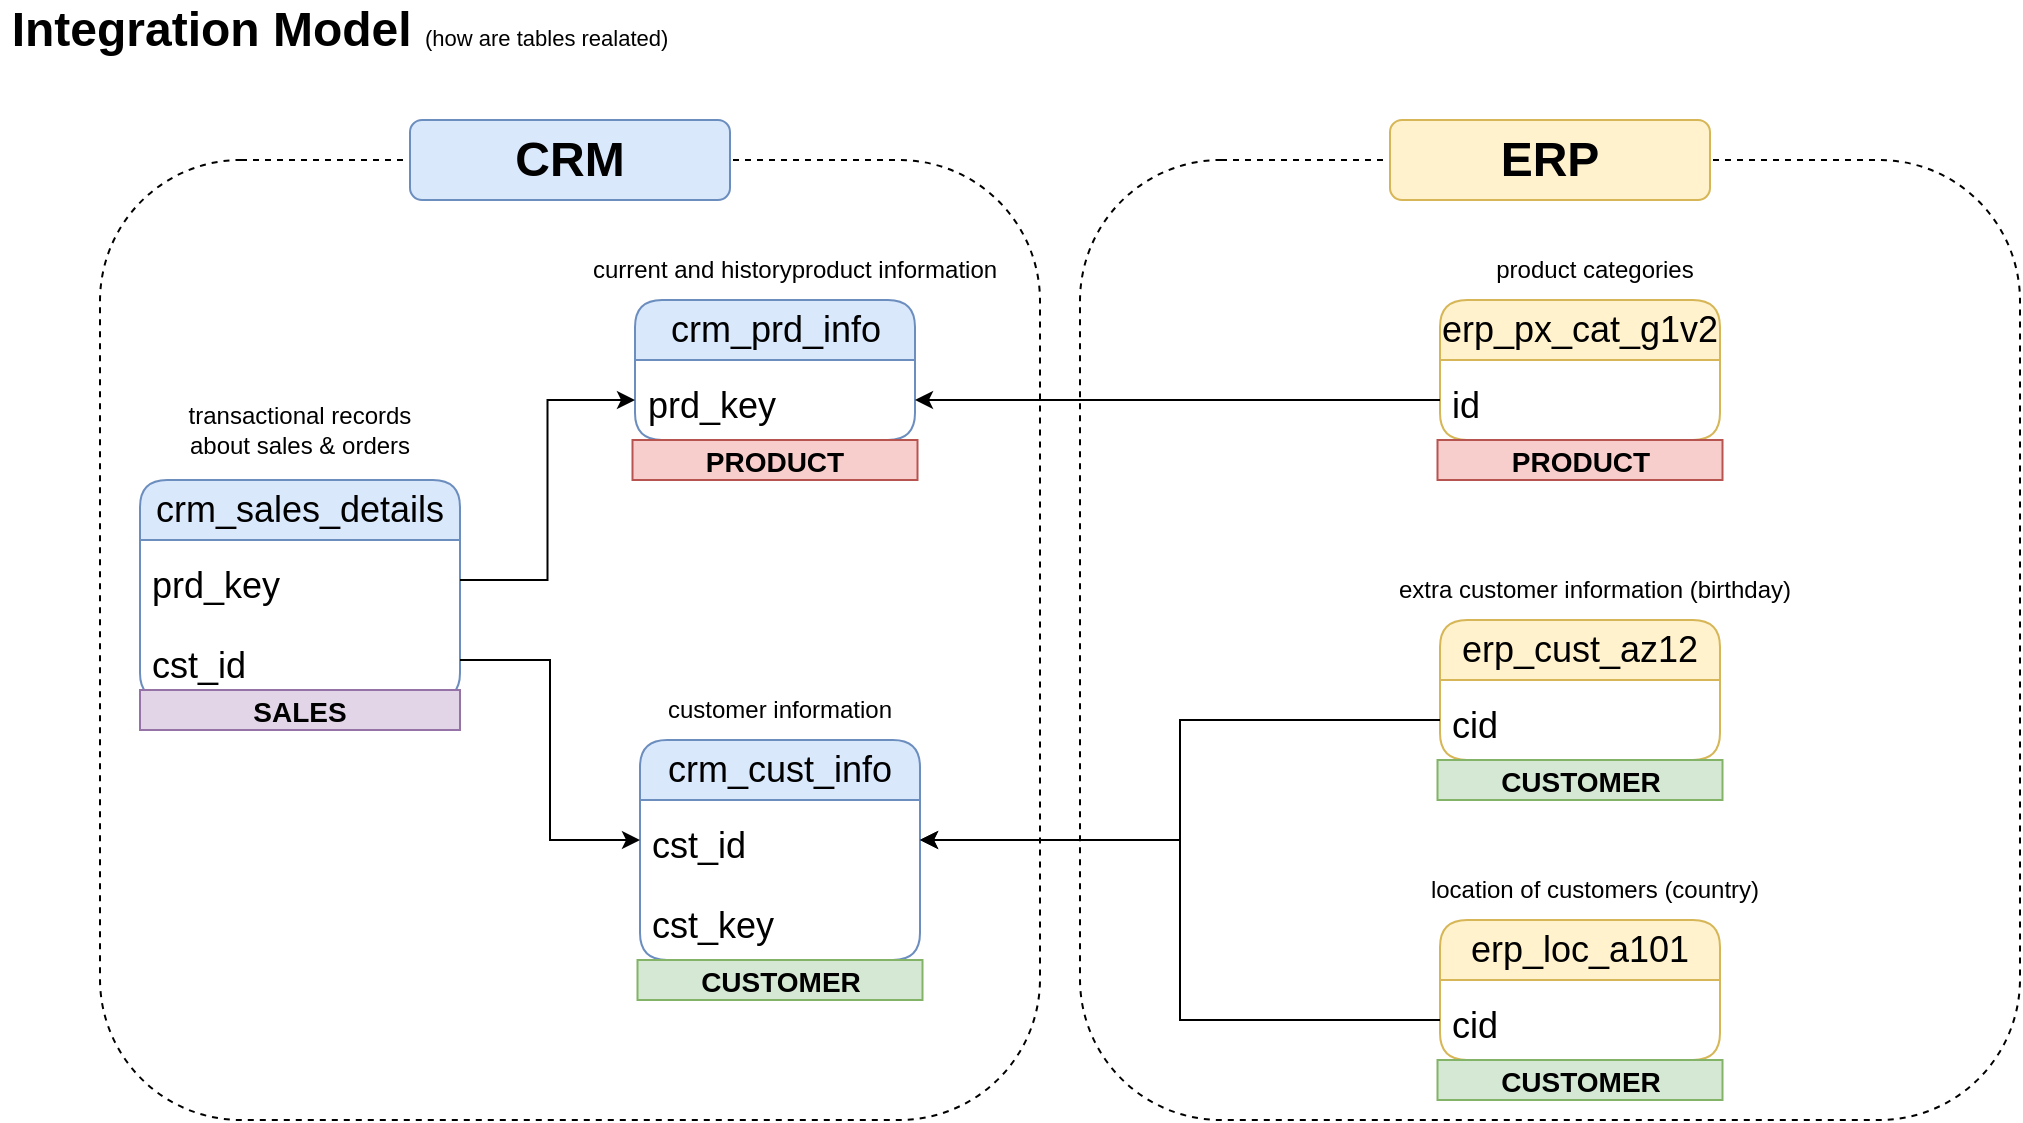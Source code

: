 <mxfile version="26.2.14">
  <diagram name="Page-1" id="3CnufUl57uXqt9nDObKo">
    <mxGraphModel dx="383" dy="434" grid="1" gridSize="10" guides="1" tooltips="1" connect="1" arrows="1" fold="1" page="1" pageScale="1" pageWidth="1100" pageHeight="1700" math="0" shadow="0">
      <root>
        <mxCell id="0" />
        <mxCell id="1" parent="0" />
        <mxCell id="c3Ul1mBjtkXN1Z7d1IV9-1" value="&lt;font style=&quot;&quot;&gt;&lt;b style=&quot;font-size: 24px;&quot;&gt;Integration Model &lt;/b&gt;&lt;font style=&quot;font-size: 11px;&quot;&gt;(how are tables realated)&lt;/font&gt;&lt;/font&gt;" style="text;html=1;align=center;verticalAlign=middle;whiteSpace=wrap;rounded=0;" parent="1" vertex="1">
          <mxGeometry x="10" y="40" width="340" height="30" as="geometry" />
        </mxCell>
        <mxCell id="c3Ul1mBjtkXN1Z7d1IV9-2" value="&lt;font style=&quot;font-size: 18px;&quot;&gt;crm_cust_info&lt;/font&gt;" style="swimlane;fontStyle=0;childLayout=stackLayout;horizontal=1;startSize=30;horizontalStack=0;resizeParent=1;resizeParentMax=0;resizeLast=0;collapsible=1;marginBottom=0;whiteSpace=wrap;html=1;rounded=1;fillColor=#dae8fc;strokeColor=#6c8ebf;" parent="1" vertex="1">
          <mxGeometry x="330" y="410" width="140" height="110" as="geometry" />
        </mxCell>
        <mxCell id="c3Ul1mBjtkXN1Z7d1IV9-3" value="&lt;font style=&quot;font-size: 18px;&quot;&gt;cst_id&lt;/font&gt;" style="text;strokeColor=none;fillColor=none;align=left;verticalAlign=middle;spacingLeft=4;spacingRight=4;overflow=hidden;points=[[0,0.5],[1,0.5]];portConstraint=eastwest;rotatable=0;whiteSpace=wrap;html=1;fontSize=26;" parent="c3Ul1mBjtkXN1Z7d1IV9-2" vertex="1">
          <mxGeometry y="30" width="140" height="40" as="geometry" />
        </mxCell>
        <mxCell id="c3Ul1mBjtkXN1Z7d1IV9-16" value="&lt;font style=&quot;font-size: 18px;&quot;&gt;cst_key&lt;/font&gt;" style="text;strokeColor=none;fillColor=none;align=left;verticalAlign=middle;spacingLeft=4;spacingRight=4;overflow=hidden;points=[[0,0.5],[1,0.5]];portConstraint=eastwest;rotatable=0;whiteSpace=wrap;html=1;fontSize=26;" parent="c3Ul1mBjtkXN1Z7d1IV9-2" vertex="1">
          <mxGeometry y="70" width="140" height="40" as="geometry" />
        </mxCell>
        <mxCell id="c3Ul1mBjtkXN1Z7d1IV9-6" value="customer information" style="text;html=1;align=center;verticalAlign=middle;whiteSpace=wrap;rounded=0;" parent="1" vertex="1">
          <mxGeometry x="335" y="380" width="130" height="30" as="geometry" />
        </mxCell>
        <mxCell id="c3Ul1mBjtkXN1Z7d1IV9-7" value="&lt;font style=&quot;font-size: 18px;&quot;&gt;crm_prd_info&lt;/font&gt;" style="swimlane;fontStyle=0;childLayout=stackLayout;horizontal=1;startSize=30;horizontalStack=0;resizeParent=1;resizeParentMax=0;resizeLast=0;collapsible=1;marginBottom=0;whiteSpace=wrap;html=1;rounded=1;fillColor=#dae8fc;strokeColor=#6c8ebf;" parent="1" vertex="1">
          <mxGeometry x="327.5" y="190" width="140" height="70" as="geometry" />
        </mxCell>
        <mxCell id="c3Ul1mBjtkXN1Z7d1IV9-8" value="&lt;font style=&quot;font-size: 18px;&quot;&gt;prd_key&lt;/font&gt;" style="text;strokeColor=none;fillColor=none;align=left;verticalAlign=middle;spacingLeft=4;spacingRight=4;overflow=hidden;points=[[0,0.5],[1,0.5]];portConstraint=eastwest;rotatable=0;whiteSpace=wrap;html=1;fontSize=26;" parent="c3Ul1mBjtkXN1Z7d1IV9-7" vertex="1">
          <mxGeometry y="30" width="140" height="40" as="geometry" />
        </mxCell>
        <mxCell id="c3Ul1mBjtkXN1Z7d1IV9-9" value="current and historyproduct information" style="text;html=1;align=center;verticalAlign=middle;whiteSpace=wrap;rounded=0;" parent="1" vertex="1">
          <mxGeometry x="300" y="160" width="215" height="30" as="geometry" />
        </mxCell>
        <mxCell id="c3Ul1mBjtkXN1Z7d1IV9-10" value="&lt;font style=&quot;font-size: 18px;&quot;&gt;crm_sales_details&lt;/font&gt;" style="swimlane;fontStyle=0;childLayout=stackLayout;horizontal=1;startSize=30;horizontalStack=0;resizeParent=1;resizeParentMax=0;resizeLast=0;collapsible=1;marginBottom=0;whiteSpace=wrap;html=1;rounded=1;fillColor=#dae8fc;strokeColor=#6c8ebf;" parent="1" vertex="1">
          <mxGeometry x="80" y="280" width="160" height="110" as="geometry" />
        </mxCell>
        <mxCell id="c3Ul1mBjtkXN1Z7d1IV9-11" value="&lt;font style=&quot;font-size: 18px;&quot;&gt;prd_key&lt;/font&gt;" style="text;strokeColor=none;fillColor=none;align=left;verticalAlign=middle;spacingLeft=4;spacingRight=4;overflow=hidden;points=[[0,0.5],[1,0.5]];portConstraint=eastwest;rotatable=0;whiteSpace=wrap;html=1;fontSize=26;" parent="c3Ul1mBjtkXN1Z7d1IV9-10" vertex="1">
          <mxGeometry y="30" width="160" height="40" as="geometry" />
        </mxCell>
        <mxCell id="c3Ul1mBjtkXN1Z7d1IV9-13" value="&lt;font style=&quot;font-size: 18px;&quot;&gt;cst_id&lt;/font&gt;" style="text;strokeColor=none;fillColor=none;align=left;verticalAlign=middle;spacingLeft=4;spacingRight=4;overflow=hidden;points=[[0,0.5],[1,0.5]];portConstraint=eastwest;rotatable=0;whiteSpace=wrap;html=1;fontSize=26;" parent="c3Ul1mBjtkXN1Z7d1IV9-10" vertex="1">
          <mxGeometry y="70" width="160" height="40" as="geometry" />
        </mxCell>
        <mxCell id="c3Ul1mBjtkXN1Z7d1IV9-12" value="transactional records about sales &amp;amp; orders" style="text;html=1;align=center;verticalAlign=middle;whiteSpace=wrap;rounded=0;" parent="1" vertex="1">
          <mxGeometry x="95" y="240" width="130" height="30" as="geometry" />
        </mxCell>
        <mxCell id="c3Ul1mBjtkXN1Z7d1IV9-14" style="edgeStyle=orthogonalEdgeStyle;rounded=0;orthogonalLoop=1;jettySize=auto;html=1;entryX=0;entryY=0.5;entryDx=0;entryDy=0;" parent="1" source="c3Ul1mBjtkXN1Z7d1IV9-13" target="c3Ul1mBjtkXN1Z7d1IV9-3" edge="1">
          <mxGeometry relative="1" as="geometry" />
        </mxCell>
        <mxCell id="c3Ul1mBjtkXN1Z7d1IV9-15" style="edgeStyle=orthogonalEdgeStyle;rounded=0;orthogonalLoop=1;jettySize=auto;html=1;entryX=0;entryY=0.5;entryDx=0;entryDy=0;" parent="1" source="c3Ul1mBjtkXN1Z7d1IV9-11" target="c3Ul1mBjtkXN1Z7d1IV9-8" edge="1">
          <mxGeometry relative="1" as="geometry" />
        </mxCell>
        <mxCell id="c3Ul1mBjtkXN1Z7d1IV9-21" value="&lt;font style=&quot;font-size: 18px;&quot;&gt;erp_cust_az12&lt;/font&gt;" style="swimlane;fontStyle=0;childLayout=stackLayout;horizontal=1;startSize=30;horizontalStack=0;resizeParent=1;resizeParentMax=0;resizeLast=0;collapsible=1;marginBottom=0;whiteSpace=wrap;html=1;rounded=1;fillColor=#fff2cc;strokeColor=#d6b656;" parent="1" vertex="1">
          <mxGeometry x="730" y="350" width="140" height="70" as="geometry" />
        </mxCell>
        <mxCell id="c3Ul1mBjtkXN1Z7d1IV9-22" value="&lt;font style=&quot;font-size: 18px;&quot;&gt;cid&lt;/font&gt;" style="text;strokeColor=none;fillColor=none;align=left;verticalAlign=middle;spacingLeft=4;spacingRight=4;overflow=hidden;points=[[0,0.5],[1,0.5]];portConstraint=eastwest;rotatable=0;whiteSpace=wrap;html=1;fontSize=26;" parent="c3Ul1mBjtkXN1Z7d1IV9-21" vertex="1">
          <mxGeometry y="30" width="140" height="40" as="geometry" />
        </mxCell>
        <mxCell id="c3Ul1mBjtkXN1Z7d1IV9-23" value="extra customer information (birthday)" style="text;html=1;align=center;verticalAlign=middle;whiteSpace=wrap;rounded=0;" parent="1" vertex="1">
          <mxGeometry x="700" y="320" width="215" height="30" as="geometry" />
        </mxCell>
        <mxCell id="c3Ul1mBjtkXN1Z7d1IV9-24" style="edgeStyle=orthogonalEdgeStyle;rounded=0;orthogonalLoop=1;jettySize=auto;html=1;exitX=0;exitY=0.5;exitDx=0;exitDy=0;entryX=1;entryY=0.5;entryDx=0;entryDy=0;" parent="1" source="c3Ul1mBjtkXN1Z7d1IV9-22" target="c3Ul1mBjtkXN1Z7d1IV9-3" edge="1">
          <mxGeometry relative="1" as="geometry" />
        </mxCell>
        <mxCell id="c3Ul1mBjtkXN1Z7d1IV9-25" value="&lt;font style=&quot;font-size: 18px;&quot;&gt;erp_loc_a101&lt;/font&gt;" style="swimlane;fontStyle=0;childLayout=stackLayout;horizontal=1;startSize=30;horizontalStack=0;resizeParent=1;resizeParentMax=0;resizeLast=0;collapsible=1;marginBottom=0;whiteSpace=wrap;html=1;rounded=1;fillColor=#fff2cc;strokeColor=#d6b656;" parent="1" vertex="1">
          <mxGeometry x="730" y="500" width="140" height="70" as="geometry" />
        </mxCell>
        <mxCell id="c3Ul1mBjtkXN1Z7d1IV9-26" value="&lt;font style=&quot;font-size: 18px;&quot;&gt;cid&lt;/font&gt;" style="text;strokeColor=none;fillColor=none;align=left;verticalAlign=middle;spacingLeft=4;spacingRight=4;overflow=hidden;points=[[0,0.5],[1,0.5]];portConstraint=eastwest;rotatable=0;whiteSpace=wrap;html=1;fontSize=26;" parent="c3Ul1mBjtkXN1Z7d1IV9-25" vertex="1">
          <mxGeometry y="30" width="140" height="40" as="geometry" />
        </mxCell>
        <mxCell id="c3Ul1mBjtkXN1Z7d1IV9-27" value="location of customers (country)" style="text;html=1;align=center;verticalAlign=middle;whiteSpace=wrap;rounded=0;" parent="1" vertex="1">
          <mxGeometry x="700" y="470" width="215" height="30" as="geometry" />
        </mxCell>
        <mxCell id="c3Ul1mBjtkXN1Z7d1IV9-28" style="edgeStyle=orthogonalEdgeStyle;rounded=0;orthogonalLoop=1;jettySize=auto;html=1;entryX=1;entryY=0.5;entryDx=0;entryDy=0;" parent="1" source="c3Ul1mBjtkXN1Z7d1IV9-26" target="c3Ul1mBjtkXN1Z7d1IV9-3" edge="1">
          <mxGeometry relative="1" as="geometry" />
        </mxCell>
        <mxCell id="c3Ul1mBjtkXN1Z7d1IV9-29" value="&lt;font style=&quot;font-size: 18px;&quot;&gt;erp_px_cat_g1v2&lt;/font&gt;" style="swimlane;fontStyle=0;childLayout=stackLayout;horizontal=1;startSize=30;horizontalStack=0;resizeParent=1;resizeParentMax=0;resizeLast=0;collapsible=1;marginBottom=0;whiteSpace=wrap;html=1;rounded=1;fillColor=#fff2cc;strokeColor=#d6b656;" parent="1" vertex="1">
          <mxGeometry x="730" y="190" width="140" height="70" as="geometry" />
        </mxCell>
        <mxCell id="c3Ul1mBjtkXN1Z7d1IV9-30" value="&lt;font style=&quot;font-size: 18px;&quot;&gt;id&lt;/font&gt;" style="text;strokeColor=none;fillColor=none;align=left;verticalAlign=middle;spacingLeft=4;spacingRight=4;overflow=hidden;points=[[0,0.5],[1,0.5]];portConstraint=eastwest;rotatable=0;whiteSpace=wrap;html=1;fontSize=26;" parent="c3Ul1mBjtkXN1Z7d1IV9-29" vertex="1">
          <mxGeometry y="30" width="140" height="40" as="geometry" />
        </mxCell>
        <mxCell id="c3Ul1mBjtkXN1Z7d1IV9-31" value="product categories" style="text;html=1;align=center;verticalAlign=middle;whiteSpace=wrap;rounded=0;" parent="1" vertex="1">
          <mxGeometry x="700" y="160" width="215" height="30" as="geometry" />
        </mxCell>
        <mxCell id="c3Ul1mBjtkXN1Z7d1IV9-32" style="edgeStyle=orthogonalEdgeStyle;rounded=0;orthogonalLoop=1;jettySize=auto;html=1;entryX=1;entryY=0.5;entryDx=0;entryDy=0;" parent="1" source="c3Ul1mBjtkXN1Z7d1IV9-30" target="c3Ul1mBjtkXN1Z7d1IV9-8" edge="1">
          <mxGeometry relative="1" as="geometry" />
        </mxCell>
        <mxCell id="c3Ul1mBjtkXN1Z7d1IV9-33" value="" style="rounded=1;whiteSpace=wrap;html=1;fillColor=none;dashed=1;" parent="1" vertex="1">
          <mxGeometry x="60" y="120" width="470" height="480" as="geometry" />
        </mxCell>
        <mxCell id="c3Ul1mBjtkXN1Z7d1IV9-34" value="&lt;b&gt;&lt;font style=&quot;font-size: 24px;&quot;&gt;CRM&lt;/font&gt;&lt;/b&gt;" style="text;html=1;align=center;verticalAlign=middle;whiteSpace=wrap;rounded=1;fillColor=#dae8fc;strokeColor=#6c8ebf;" parent="1" vertex="1">
          <mxGeometry x="215" y="100" width="160" height="40" as="geometry" />
        </mxCell>
        <mxCell id="c3Ul1mBjtkXN1Z7d1IV9-37" value="" style="rounded=1;whiteSpace=wrap;html=1;fillColor=none;dashed=1;" parent="1" vertex="1">
          <mxGeometry x="550" y="120" width="470" height="480" as="geometry" />
        </mxCell>
        <mxCell id="c3Ul1mBjtkXN1Z7d1IV9-36" value="&lt;b&gt;&lt;font style=&quot;font-size: 24px;&quot;&gt;ERP&lt;/font&gt;&lt;/b&gt;" style="text;html=1;align=center;verticalAlign=middle;whiteSpace=wrap;rounded=1;fillColor=#fff2cc;strokeColor=#d6b656;" parent="1" vertex="1">
          <mxGeometry x="705" y="100" width="160" height="40" as="geometry" />
        </mxCell>
        <mxCell id="hGWYDbygyBkAPkzQJjJ6-1" value="&lt;b style=&quot;&quot;&gt;&lt;font style=&quot;font-size: 14px;&quot;&gt;PRODUCT&lt;/font&gt;&lt;/b&gt;" style="text;html=1;strokeColor=#b85450;fillColor=#f8cecc;align=center;verticalAlign=middle;whiteSpace=wrap;overflow=hidden;" parent="1" vertex="1">
          <mxGeometry x="326.25" y="260" width="142.5" height="20" as="geometry" />
        </mxCell>
        <mxCell id="hGWYDbygyBkAPkzQJjJ6-2" value="&lt;b style=&quot;&quot;&gt;&lt;font style=&quot;font-size: 14px;&quot;&gt;PRODUCT&lt;/font&gt;&lt;/b&gt;" style="text;html=1;strokeColor=#b85450;fillColor=#f8cecc;align=center;verticalAlign=middle;whiteSpace=wrap;overflow=hidden;" parent="1" vertex="1">
          <mxGeometry x="728.75" y="260" width="142.5" height="20" as="geometry" />
        </mxCell>
        <mxCell id="hGWYDbygyBkAPkzQJjJ6-3" value="&lt;b style=&quot;&quot;&gt;&lt;font style=&quot;font-size: 14px;&quot;&gt;CUSTOMER&lt;/font&gt;&lt;/b&gt;" style="text;html=1;strokeColor=#82b366;fillColor=#d5e8d4;align=center;verticalAlign=middle;whiteSpace=wrap;overflow=hidden;" parent="1" vertex="1">
          <mxGeometry x="328.75" y="520" width="142.5" height="20" as="geometry" />
        </mxCell>
        <mxCell id="hGWYDbygyBkAPkzQJjJ6-4" value="&lt;b style=&quot;&quot;&gt;&lt;font style=&quot;font-size: 14px;&quot;&gt;CUSTOMER&lt;/font&gt;&lt;/b&gt;" style="text;html=1;strokeColor=#82b366;fillColor=#d5e8d4;align=center;verticalAlign=middle;whiteSpace=wrap;overflow=hidden;" parent="1" vertex="1">
          <mxGeometry x="728.75" y="420" width="142.5" height="20" as="geometry" />
        </mxCell>
        <mxCell id="hGWYDbygyBkAPkzQJjJ6-5" value="&lt;b style=&quot;&quot;&gt;&lt;font style=&quot;font-size: 14px;&quot;&gt;CUSTOMER&lt;/font&gt;&lt;/b&gt;" style="text;html=1;strokeColor=#82b366;fillColor=#d5e8d4;align=center;verticalAlign=middle;whiteSpace=wrap;overflow=hidden;" parent="1" vertex="1">
          <mxGeometry x="728.75" y="570" width="142.5" height="20" as="geometry" />
        </mxCell>
        <mxCell id="hGWYDbygyBkAPkzQJjJ6-6" value="&lt;b style=&quot;&quot;&gt;&lt;font style=&quot;font-size: 14px;&quot;&gt;SALES&lt;/font&gt;&lt;/b&gt;" style="text;html=1;strokeColor=#9673a6;fillColor=#e1d5e7;align=center;verticalAlign=middle;whiteSpace=wrap;overflow=hidden;" parent="1" vertex="1">
          <mxGeometry x="80" y="385" width="160" height="20" as="geometry" />
        </mxCell>
      </root>
    </mxGraphModel>
  </diagram>
</mxfile>
